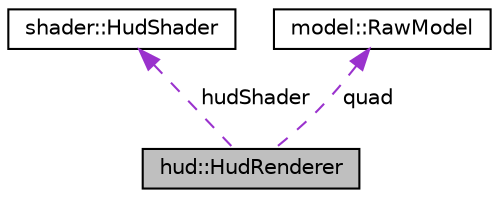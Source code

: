 digraph "hud::HudRenderer"
{
  edge [fontname="Helvetica",fontsize="10",labelfontname="Helvetica",labelfontsize="10"];
  node [fontname="Helvetica",fontsize="10",shape=record];
  Node1 [label="hud::HudRenderer",height=0.2,width=0.4,color="black", fillcolor="grey75", style="filled", fontcolor="black"];
  Node2 -> Node1 [dir="back",color="darkorchid3",fontsize="10",style="dashed",label=" hudShader" ,fontname="Helvetica"];
  Node2 [label="shader::HudShader",height=0.2,width=0.4,color="black", fillcolor="white", style="filled",URL="$classshader_1_1HudShader.html",tooltip="Klasa HudShader ucitava i izvrsava programe na OpenGL Shading jeziku. Ucitavaju se sejder fajlovi koj..."];
  Node3 -> Node1 [dir="back",color="darkorchid3",fontsize="10",style="dashed",label=" quad" ,fontname="Helvetica"];
  Node3 [label="model::RawModel",height=0.2,width=0.4,color="black", fillcolor="white", style="filled",URL="$classmodel_1_1RawModel.html",tooltip="Klasa RawModel opisuje model objekta. Model je opisan brojem tacaka i pridruzenom nizu atributa..."];
}
